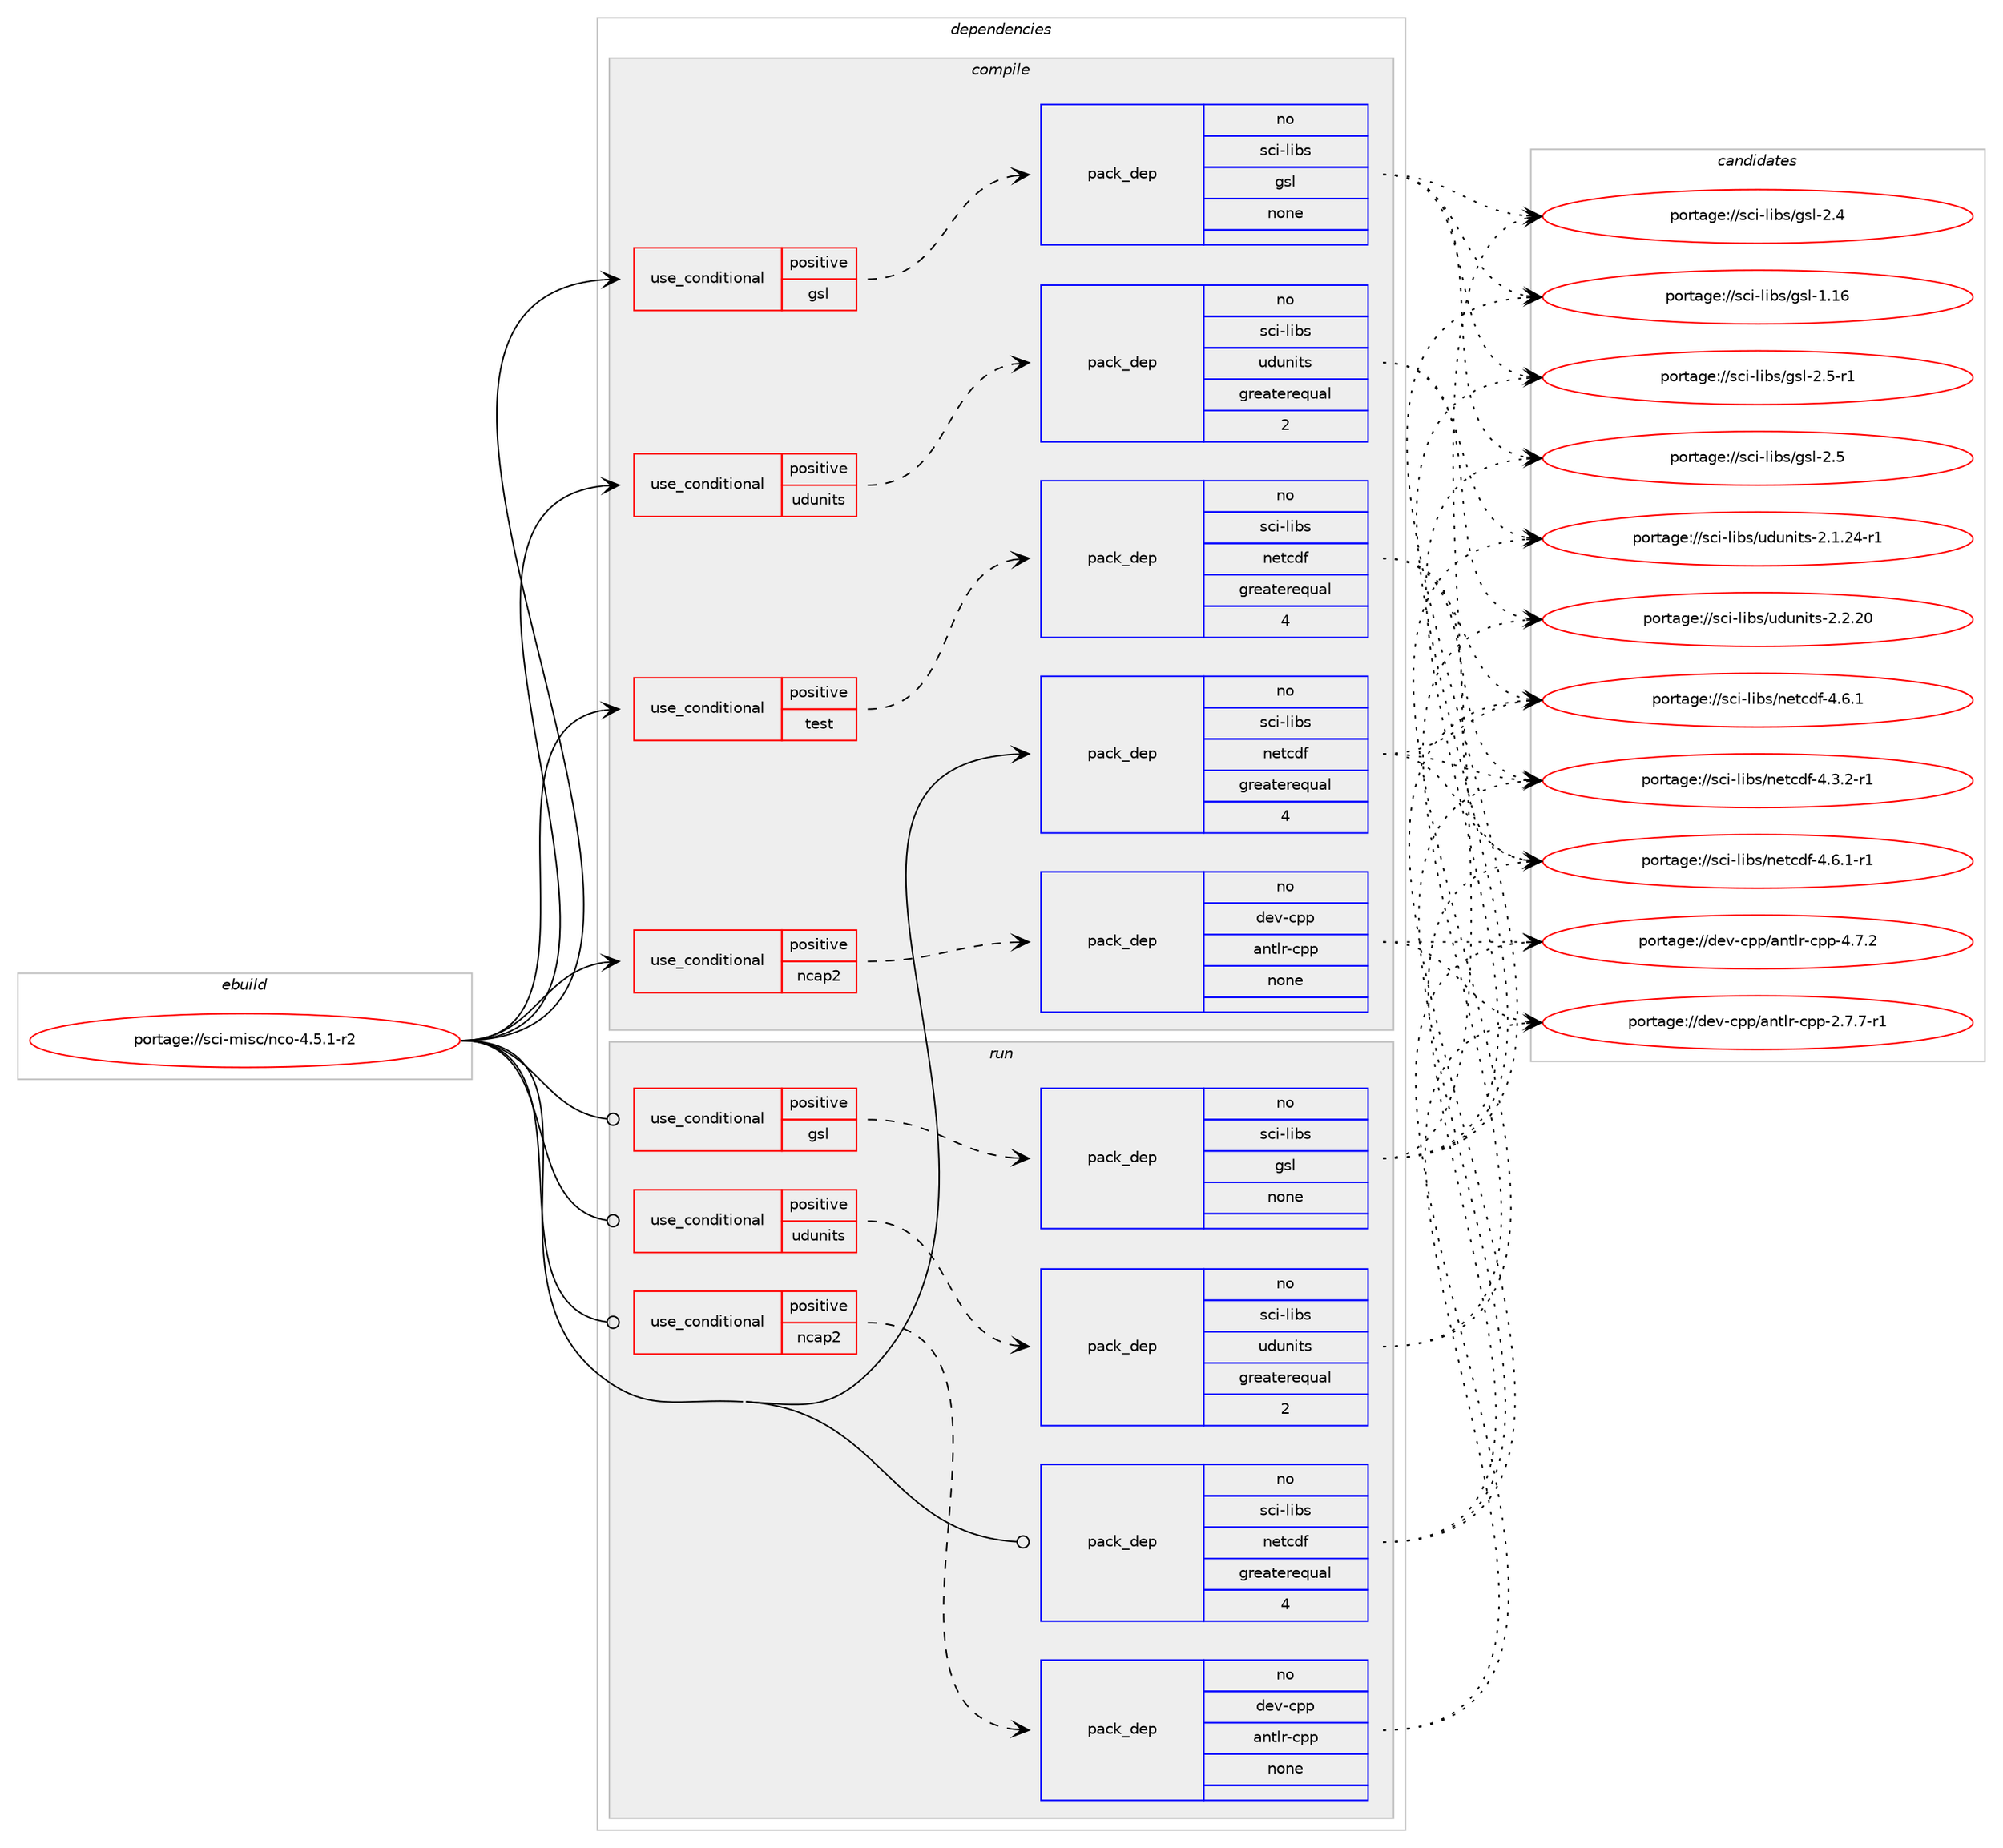 digraph prolog {

# *************
# Graph options
# *************

newrank=true;
concentrate=true;
compound=true;
graph [rankdir=LR,fontname=Helvetica,fontsize=10,ranksep=1.5];#, ranksep=2.5, nodesep=0.2];
edge  [arrowhead=vee];
node  [fontname=Helvetica,fontsize=10];

# **********
# The ebuild
# **********

subgraph cluster_leftcol {
color=gray;
rank=same;
label=<<i>ebuild</i>>;
id [label="portage://sci-misc/nco-4.5.1-r2", color=red, width=4, href="../sci-misc/nco-4.5.1-r2.svg"];
}

# ****************
# The dependencies
# ****************

subgraph cluster_midcol {
color=gray;
label=<<i>dependencies</i>>;
subgraph cluster_compile {
fillcolor="#eeeeee";
style=filled;
label=<<i>compile</i>>;
subgraph cond15775 {
dependency80556 [label=<<TABLE BORDER="0" CELLBORDER="1" CELLSPACING="0" CELLPADDING="4"><TR><TD ROWSPAN="3" CELLPADDING="10">use_conditional</TD></TR><TR><TD>positive</TD></TR><TR><TD>gsl</TD></TR></TABLE>>, shape=none, color=red];
subgraph pack63378 {
dependency80557 [label=<<TABLE BORDER="0" CELLBORDER="1" CELLSPACING="0" CELLPADDING="4" WIDTH="220"><TR><TD ROWSPAN="6" CELLPADDING="30">pack_dep</TD></TR><TR><TD WIDTH="110">no</TD></TR><TR><TD>sci-libs</TD></TR><TR><TD>gsl</TD></TR><TR><TD>none</TD></TR><TR><TD></TD></TR></TABLE>>, shape=none, color=blue];
}
dependency80556:e -> dependency80557:w [weight=20,style="dashed",arrowhead="vee"];
}
id:e -> dependency80556:w [weight=20,style="solid",arrowhead="vee"];
subgraph cond15776 {
dependency80558 [label=<<TABLE BORDER="0" CELLBORDER="1" CELLSPACING="0" CELLPADDING="4"><TR><TD ROWSPAN="3" CELLPADDING="10">use_conditional</TD></TR><TR><TD>positive</TD></TR><TR><TD>ncap2</TD></TR></TABLE>>, shape=none, color=red];
subgraph pack63379 {
dependency80559 [label=<<TABLE BORDER="0" CELLBORDER="1" CELLSPACING="0" CELLPADDING="4" WIDTH="220"><TR><TD ROWSPAN="6" CELLPADDING="30">pack_dep</TD></TR><TR><TD WIDTH="110">no</TD></TR><TR><TD>dev-cpp</TD></TR><TR><TD>antlr-cpp</TD></TR><TR><TD>none</TD></TR><TR><TD></TD></TR></TABLE>>, shape=none, color=blue];
}
dependency80558:e -> dependency80559:w [weight=20,style="dashed",arrowhead="vee"];
}
id:e -> dependency80558:w [weight=20,style="solid",arrowhead="vee"];
subgraph cond15777 {
dependency80560 [label=<<TABLE BORDER="0" CELLBORDER="1" CELLSPACING="0" CELLPADDING="4"><TR><TD ROWSPAN="3" CELLPADDING="10">use_conditional</TD></TR><TR><TD>positive</TD></TR><TR><TD>test</TD></TR></TABLE>>, shape=none, color=red];
subgraph pack63380 {
dependency80561 [label=<<TABLE BORDER="0" CELLBORDER="1" CELLSPACING="0" CELLPADDING="4" WIDTH="220"><TR><TD ROWSPAN="6" CELLPADDING="30">pack_dep</TD></TR><TR><TD WIDTH="110">no</TD></TR><TR><TD>sci-libs</TD></TR><TR><TD>netcdf</TD></TR><TR><TD>greaterequal</TD></TR><TR><TD>4</TD></TR></TABLE>>, shape=none, color=blue];
}
dependency80560:e -> dependency80561:w [weight=20,style="dashed",arrowhead="vee"];
}
id:e -> dependency80560:w [weight=20,style="solid",arrowhead="vee"];
subgraph cond15778 {
dependency80562 [label=<<TABLE BORDER="0" CELLBORDER="1" CELLSPACING="0" CELLPADDING="4"><TR><TD ROWSPAN="3" CELLPADDING="10">use_conditional</TD></TR><TR><TD>positive</TD></TR><TR><TD>udunits</TD></TR></TABLE>>, shape=none, color=red];
subgraph pack63381 {
dependency80563 [label=<<TABLE BORDER="0" CELLBORDER="1" CELLSPACING="0" CELLPADDING="4" WIDTH="220"><TR><TD ROWSPAN="6" CELLPADDING="30">pack_dep</TD></TR><TR><TD WIDTH="110">no</TD></TR><TR><TD>sci-libs</TD></TR><TR><TD>udunits</TD></TR><TR><TD>greaterequal</TD></TR><TR><TD>2</TD></TR></TABLE>>, shape=none, color=blue];
}
dependency80562:e -> dependency80563:w [weight=20,style="dashed",arrowhead="vee"];
}
id:e -> dependency80562:w [weight=20,style="solid",arrowhead="vee"];
subgraph pack63382 {
dependency80564 [label=<<TABLE BORDER="0" CELLBORDER="1" CELLSPACING="0" CELLPADDING="4" WIDTH="220"><TR><TD ROWSPAN="6" CELLPADDING="30">pack_dep</TD></TR><TR><TD WIDTH="110">no</TD></TR><TR><TD>sci-libs</TD></TR><TR><TD>netcdf</TD></TR><TR><TD>greaterequal</TD></TR><TR><TD>4</TD></TR></TABLE>>, shape=none, color=blue];
}
id:e -> dependency80564:w [weight=20,style="solid",arrowhead="vee"];
}
subgraph cluster_compileandrun {
fillcolor="#eeeeee";
style=filled;
label=<<i>compile and run</i>>;
}
subgraph cluster_run {
fillcolor="#eeeeee";
style=filled;
label=<<i>run</i>>;
subgraph cond15779 {
dependency80565 [label=<<TABLE BORDER="0" CELLBORDER="1" CELLSPACING="0" CELLPADDING="4"><TR><TD ROWSPAN="3" CELLPADDING="10">use_conditional</TD></TR><TR><TD>positive</TD></TR><TR><TD>gsl</TD></TR></TABLE>>, shape=none, color=red];
subgraph pack63383 {
dependency80566 [label=<<TABLE BORDER="0" CELLBORDER="1" CELLSPACING="0" CELLPADDING="4" WIDTH="220"><TR><TD ROWSPAN="6" CELLPADDING="30">pack_dep</TD></TR><TR><TD WIDTH="110">no</TD></TR><TR><TD>sci-libs</TD></TR><TR><TD>gsl</TD></TR><TR><TD>none</TD></TR><TR><TD></TD></TR></TABLE>>, shape=none, color=blue];
}
dependency80565:e -> dependency80566:w [weight=20,style="dashed",arrowhead="vee"];
}
id:e -> dependency80565:w [weight=20,style="solid",arrowhead="odot"];
subgraph cond15780 {
dependency80567 [label=<<TABLE BORDER="0" CELLBORDER="1" CELLSPACING="0" CELLPADDING="4"><TR><TD ROWSPAN="3" CELLPADDING="10">use_conditional</TD></TR><TR><TD>positive</TD></TR><TR><TD>ncap2</TD></TR></TABLE>>, shape=none, color=red];
subgraph pack63384 {
dependency80568 [label=<<TABLE BORDER="0" CELLBORDER="1" CELLSPACING="0" CELLPADDING="4" WIDTH="220"><TR><TD ROWSPAN="6" CELLPADDING="30">pack_dep</TD></TR><TR><TD WIDTH="110">no</TD></TR><TR><TD>dev-cpp</TD></TR><TR><TD>antlr-cpp</TD></TR><TR><TD>none</TD></TR><TR><TD></TD></TR></TABLE>>, shape=none, color=blue];
}
dependency80567:e -> dependency80568:w [weight=20,style="dashed",arrowhead="vee"];
}
id:e -> dependency80567:w [weight=20,style="solid",arrowhead="odot"];
subgraph cond15781 {
dependency80569 [label=<<TABLE BORDER="0" CELLBORDER="1" CELLSPACING="0" CELLPADDING="4"><TR><TD ROWSPAN="3" CELLPADDING="10">use_conditional</TD></TR><TR><TD>positive</TD></TR><TR><TD>udunits</TD></TR></TABLE>>, shape=none, color=red];
subgraph pack63385 {
dependency80570 [label=<<TABLE BORDER="0" CELLBORDER="1" CELLSPACING="0" CELLPADDING="4" WIDTH="220"><TR><TD ROWSPAN="6" CELLPADDING="30">pack_dep</TD></TR><TR><TD WIDTH="110">no</TD></TR><TR><TD>sci-libs</TD></TR><TR><TD>udunits</TD></TR><TR><TD>greaterequal</TD></TR><TR><TD>2</TD></TR></TABLE>>, shape=none, color=blue];
}
dependency80569:e -> dependency80570:w [weight=20,style="dashed",arrowhead="vee"];
}
id:e -> dependency80569:w [weight=20,style="solid",arrowhead="odot"];
subgraph pack63386 {
dependency80571 [label=<<TABLE BORDER="0" CELLBORDER="1" CELLSPACING="0" CELLPADDING="4" WIDTH="220"><TR><TD ROWSPAN="6" CELLPADDING="30">pack_dep</TD></TR><TR><TD WIDTH="110">no</TD></TR><TR><TD>sci-libs</TD></TR><TR><TD>netcdf</TD></TR><TR><TD>greaterequal</TD></TR><TR><TD>4</TD></TR></TABLE>>, shape=none, color=blue];
}
id:e -> dependency80571:w [weight=20,style="solid",arrowhead="odot"];
}
}

# **************
# The candidates
# **************

subgraph cluster_choices {
rank=same;
color=gray;
label=<<i>candidates</i>>;

subgraph choice63378 {
color=black;
nodesep=1;
choice11599105451081059811547103115108455046534511449 [label="portage://sci-libs/gsl-2.5-r1", color=red, width=4,href="../sci-libs/gsl-2.5-r1.svg"];
choice1159910545108105981154710311510845504653 [label="portage://sci-libs/gsl-2.5", color=red, width=4,href="../sci-libs/gsl-2.5.svg"];
choice1159910545108105981154710311510845504652 [label="portage://sci-libs/gsl-2.4", color=red, width=4,href="../sci-libs/gsl-2.4.svg"];
choice115991054510810598115471031151084549464954 [label="portage://sci-libs/gsl-1.16", color=red, width=4,href="../sci-libs/gsl-1.16.svg"];
dependency80557:e -> choice11599105451081059811547103115108455046534511449:w [style=dotted,weight="100"];
dependency80557:e -> choice1159910545108105981154710311510845504653:w [style=dotted,weight="100"];
dependency80557:e -> choice1159910545108105981154710311510845504652:w [style=dotted,weight="100"];
dependency80557:e -> choice115991054510810598115471031151084549464954:w [style=dotted,weight="100"];
}
subgraph choice63379 {
color=black;
nodesep=1;
choice100101118459911211247971101161081144599112112455246554650 [label="portage://dev-cpp/antlr-cpp-4.7.2", color=red, width=4,href="../dev-cpp/antlr-cpp-4.7.2.svg"];
choice1001011184599112112479711011610811445991121124550465546554511449 [label="portage://dev-cpp/antlr-cpp-2.7.7-r1", color=red, width=4,href="../dev-cpp/antlr-cpp-2.7.7-r1.svg"];
dependency80559:e -> choice100101118459911211247971101161081144599112112455246554650:w [style=dotted,weight="100"];
dependency80559:e -> choice1001011184599112112479711011610811445991121124550465546554511449:w [style=dotted,weight="100"];
}
subgraph choice63380 {
color=black;
nodesep=1;
choice11599105451081059811547110101116991001024552465446494511449 [label="portage://sci-libs/netcdf-4.6.1-r1", color=red, width=4,href="../sci-libs/netcdf-4.6.1-r1.svg"];
choice1159910545108105981154711010111699100102455246544649 [label="portage://sci-libs/netcdf-4.6.1", color=red, width=4,href="../sci-libs/netcdf-4.6.1.svg"];
choice11599105451081059811547110101116991001024552465146504511449 [label="portage://sci-libs/netcdf-4.3.2-r1", color=red, width=4,href="../sci-libs/netcdf-4.3.2-r1.svg"];
dependency80561:e -> choice11599105451081059811547110101116991001024552465446494511449:w [style=dotted,weight="100"];
dependency80561:e -> choice1159910545108105981154711010111699100102455246544649:w [style=dotted,weight="100"];
dependency80561:e -> choice11599105451081059811547110101116991001024552465146504511449:w [style=dotted,weight="100"];
}
subgraph choice63381 {
color=black;
nodesep=1;
choice1159910545108105981154711710011711010511611545504650465048 [label="portage://sci-libs/udunits-2.2.20", color=red, width=4,href="../sci-libs/udunits-2.2.20.svg"];
choice11599105451081059811547117100117110105116115455046494650524511449 [label="portage://sci-libs/udunits-2.1.24-r1", color=red, width=4,href="../sci-libs/udunits-2.1.24-r1.svg"];
dependency80563:e -> choice1159910545108105981154711710011711010511611545504650465048:w [style=dotted,weight="100"];
dependency80563:e -> choice11599105451081059811547117100117110105116115455046494650524511449:w [style=dotted,weight="100"];
}
subgraph choice63382 {
color=black;
nodesep=1;
choice11599105451081059811547110101116991001024552465446494511449 [label="portage://sci-libs/netcdf-4.6.1-r1", color=red, width=4,href="../sci-libs/netcdf-4.6.1-r1.svg"];
choice1159910545108105981154711010111699100102455246544649 [label="portage://sci-libs/netcdf-4.6.1", color=red, width=4,href="../sci-libs/netcdf-4.6.1.svg"];
choice11599105451081059811547110101116991001024552465146504511449 [label="portage://sci-libs/netcdf-4.3.2-r1", color=red, width=4,href="../sci-libs/netcdf-4.3.2-r1.svg"];
dependency80564:e -> choice11599105451081059811547110101116991001024552465446494511449:w [style=dotted,weight="100"];
dependency80564:e -> choice1159910545108105981154711010111699100102455246544649:w [style=dotted,weight="100"];
dependency80564:e -> choice11599105451081059811547110101116991001024552465146504511449:w [style=dotted,weight="100"];
}
subgraph choice63383 {
color=black;
nodesep=1;
choice11599105451081059811547103115108455046534511449 [label="portage://sci-libs/gsl-2.5-r1", color=red, width=4,href="../sci-libs/gsl-2.5-r1.svg"];
choice1159910545108105981154710311510845504653 [label="portage://sci-libs/gsl-2.5", color=red, width=4,href="../sci-libs/gsl-2.5.svg"];
choice1159910545108105981154710311510845504652 [label="portage://sci-libs/gsl-2.4", color=red, width=4,href="../sci-libs/gsl-2.4.svg"];
choice115991054510810598115471031151084549464954 [label="portage://sci-libs/gsl-1.16", color=red, width=4,href="../sci-libs/gsl-1.16.svg"];
dependency80566:e -> choice11599105451081059811547103115108455046534511449:w [style=dotted,weight="100"];
dependency80566:e -> choice1159910545108105981154710311510845504653:w [style=dotted,weight="100"];
dependency80566:e -> choice1159910545108105981154710311510845504652:w [style=dotted,weight="100"];
dependency80566:e -> choice115991054510810598115471031151084549464954:w [style=dotted,weight="100"];
}
subgraph choice63384 {
color=black;
nodesep=1;
choice100101118459911211247971101161081144599112112455246554650 [label="portage://dev-cpp/antlr-cpp-4.7.2", color=red, width=4,href="../dev-cpp/antlr-cpp-4.7.2.svg"];
choice1001011184599112112479711011610811445991121124550465546554511449 [label="portage://dev-cpp/antlr-cpp-2.7.7-r1", color=red, width=4,href="../dev-cpp/antlr-cpp-2.7.7-r1.svg"];
dependency80568:e -> choice100101118459911211247971101161081144599112112455246554650:w [style=dotted,weight="100"];
dependency80568:e -> choice1001011184599112112479711011610811445991121124550465546554511449:w [style=dotted,weight="100"];
}
subgraph choice63385 {
color=black;
nodesep=1;
choice1159910545108105981154711710011711010511611545504650465048 [label="portage://sci-libs/udunits-2.2.20", color=red, width=4,href="../sci-libs/udunits-2.2.20.svg"];
choice11599105451081059811547117100117110105116115455046494650524511449 [label="portage://sci-libs/udunits-2.1.24-r1", color=red, width=4,href="../sci-libs/udunits-2.1.24-r1.svg"];
dependency80570:e -> choice1159910545108105981154711710011711010511611545504650465048:w [style=dotted,weight="100"];
dependency80570:e -> choice11599105451081059811547117100117110105116115455046494650524511449:w [style=dotted,weight="100"];
}
subgraph choice63386 {
color=black;
nodesep=1;
choice11599105451081059811547110101116991001024552465446494511449 [label="portage://sci-libs/netcdf-4.6.1-r1", color=red, width=4,href="../sci-libs/netcdf-4.6.1-r1.svg"];
choice1159910545108105981154711010111699100102455246544649 [label="portage://sci-libs/netcdf-4.6.1", color=red, width=4,href="../sci-libs/netcdf-4.6.1.svg"];
choice11599105451081059811547110101116991001024552465146504511449 [label="portage://sci-libs/netcdf-4.3.2-r1", color=red, width=4,href="../sci-libs/netcdf-4.3.2-r1.svg"];
dependency80571:e -> choice11599105451081059811547110101116991001024552465446494511449:w [style=dotted,weight="100"];
dependency80571:e -> choice1159910545108105981154711010111699100102455246544649:w [style=dotted,weight="100"];
dependency80571:e -> choice11599105451081059811547110101116991001024552465146504511449:w [style=dotted,weight="100"];
}
}

}
